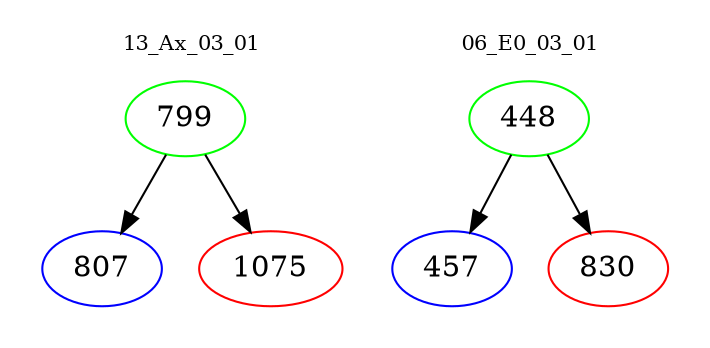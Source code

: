 digraph{
subgraph cluster_0 {
color = white
label = "13_Ax_03_01";
fontsize=10;
T0_799 [label="799", color="green"]
T0_799 -> T0_807 [color="black"]
T0_807 [label="807", color="blue"]
T0_799 -> T0_1075 [color="black"]
T0_1075 [label="1075", color="red"]
}
subgraph cluster_1 {
color = white
label = "06_E0_03_01";
fontsize=10;
T1_448 [label="448", color="green"]
T1_448 -> T1_457 [color="black"]
T1_457 [label="457", color="blue"]
T1_448 -> T1_830 [color="black"]
T1_830 [label="830", color="red"]
}
}
